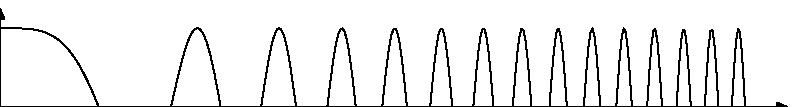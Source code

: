 beginfig(0)

drawarrow (-.25cm, 0)--(10cm, 0) withpen thinpen;
drawarrow (0, -1.25cm)--(0, 1.25cm) withpen thinpen;

draw ((0, 1)
	for i:=0 step .025 until 9.5:
		--(i, cosd(i**2*180/3.1415926))
	endfor)
	scaled cm
	withpen boldpen;

label.bot("$x$", (10cm, 0));
label.lft("$y$", (0, 1.25cm));

endfig
